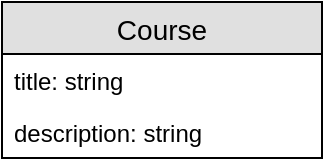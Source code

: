 <mxfile version="12.8.8" type="github"><diagram id="04gA2rEl-hQHRDKK0a48" name="Page-1"><mxGraphModel dx="1038" dy="548" grid="1" gridSize="10" guides="1" tooltips="1" connect="1" arrows="1" fold="1" page="1" pageScale="1" pageWidth="850" pageHeight="1100" math="0" shadow="0"><root><mxCell id="0"/><mxCell id="1" parent="0"/><mxCell id="koaIrDql8gB1S9WYzVsE-1" value="Course" style="swimlane;fontStyle=0;childLayout=stackLayout;horizontal=1;startSize=26;fillColor=#e0e0e0;horizontalStack=0;resizeParent=1;resizeParentMax=0;resizeLast=0;collapsible=1;marginBottom=0;swimlaneFillColor=#ffffff;align=center;fontSize=14;" vertex="1" parent="1"><mxGeometry x="180" y="190" width="160" height="78" as="geometry"/></mxCell><mxCell id="koaIrDql8gB1S9WYzVsE-2" value="title: string" style="text;strokeColor=none;fillColor=none;spacingLeft=4;spacingRight=4;overflow=hidden;rotatable=0;points=[[0,0.5],[1,0.5]];portConstraint=eastwest;fontSize=12;" vertex="1" parent="koaIrDql8gB1S9WYzVsE-1"><mxGeometry y="26" width="160" height="26" as="geometry"/></mxCell><mxCell id="koaIrDql8gB1S9WYzVsE-3" value="description: string" style="text;strokeColor=none;fillColor=none;spacingLeft=4;spacingRight=4;overflow=hidden;rotatable=0;points=[[0,0.5],[1,0.5]];portConstraint=eastwest;fontSize=12;" vertex="1" parent="koaIrDql8gB1S9WYzVsE-1"><mxGeometry y="52" width="160" height="26" as="geometry"/></mxCell></root></mxGraphModel></diagram></mxfile>